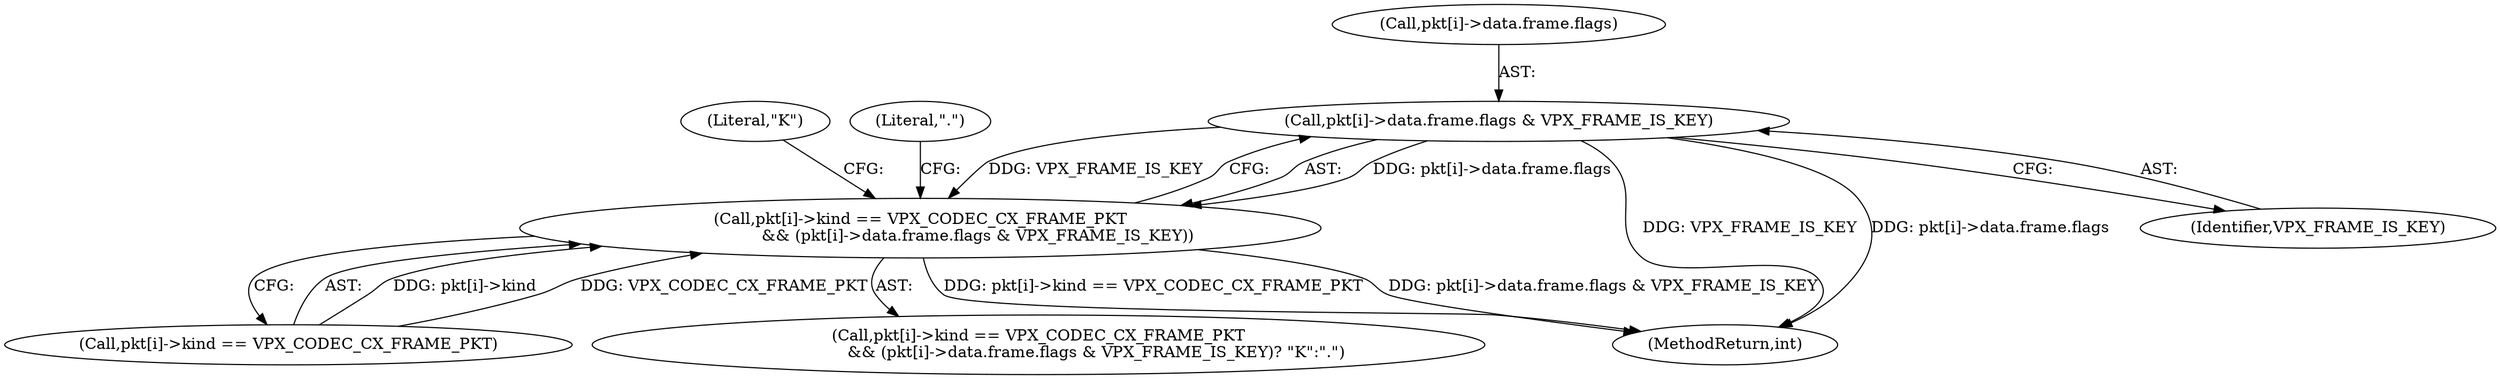 digraph "0_Android_5a9753fca56f0eeb9f61e342b2fccffc364f9426_22@array" {
"1001157" [label="(Call,pkt[i]->data.frame.flags & VPX_FRAME_IS_KEY)"];
"1001149" [label="(Call,pkt[i]->kind == VPX_CODEC_CX_FRAME_PKT\n                       && (pkt[i]->data.frame.flags & VPX_FRAME_IS_KEY))"];
"1001168" [label="(Literal,\"K\")"];
"1001169" [label="(Literal,\".\")"];
"1001296" [label="(MethodReturn,int)"];
"1001150" [label="(Call,pkt[i]->kind == VPX_CODEC_CX_FRAME_PKT)"];
"1001167" [label="(Identifier,VPX_FRAME_IS_KEY)"];
"1001148" [label="(Call,pkt[i]->kind == VPX_CODEC_CX_FRAME_PKT\n                       && (pkt[i]->data.frame.flags & VPX_FRAME_IS_KEY)? \"K\":\".\")"];
"1001157" [label="(Call,pkt[i]->data.frame.flags & VPX_FRAME_IS_KEY)"];
"1001158" [label="(Call,pkt[i]->data.frame.flags)"];
"1001149" [label="(Call,pkt[i]->kind == VPX_CODEC_CX_FRAME_PKT\n                       && (pkt[i]->data.frame.flags & VPX_FRAME_IS_KEY))"];
"1001157" -> "1001149"  [label="AST: "];
"1001157" -> "1001167"  [label="CFG: "];
"1001158" -> "1001157"  [label="AST: "];
"1001167" -> "1001157"  [label="AST: "];
"1001149" -> "1001157"  [label="CFG: "];
"1001157" -> "1001296"  [label="DDG: VPX_FRAME_IS_KEY"];
"1001157" -> "1001296"  [label="DDG: pkt[i]->data.frame.flags"];
"1001157" -> "1001149"  [label="DDG: pkt[i]->data.frame.flags"];
"1001157" -> "1001149"  [label="DDG: VPX_FRAME_IS_KEY"];
"1001149" -> "1001148"  [label="AST: "];
"1001149" -> "1001150"  [label="CFG: "];
"1001150" -> "1001149"  [label="AST: "];
"1001168" -> "1001149"  [label="CFG: "];
"1001169" -> "1001149"  [label="CFG: "];
"1001149" -> "1001296"  [label="DDG: pkt[i]->kind == VPX_CODEC_CX_FRAME_PKT"];
"1001149" -> "1001296"  [label="DDG: pkt[i]->data.frame.flags & VPX_FRAME_IS_KEY"];
"1001150" -> "1001149"  [label="DDG: pkt[i]->kind"];
"1001150" -> "1001149"  [label="DDG: VPX_CODEC_CX_FRAME_PKT"];
}
